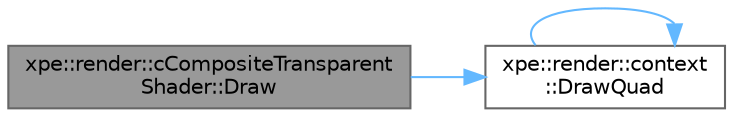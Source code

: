 digraph "xpe::render::cCompositeTransparentShader::Draw"
{
 // LATEX_PDF_SIZE
  bgcolor="transparent";
  edge [fontname=Helvetica,fontsize=10,labelfontname=Helvetica,labelfontsize=10];
  node [fontname=Helvetica,fontsize=10,shape=box,height=0.2,width=0.4];
  rankdir="LR";
  Node1 [id="Node000001",label="xpe::render::cCompositeTransparent\lShader::Draw",height=0.2,width=0.4,color="gray40", fillcolor="grey60", style="filled", fontcolor="black",tooltip=" "];
  Node1 -> Node2 [id="edge3_Node000001_Node000002",color="steelblue1",style="solid",tooltip=" "];
  Node2 [id="Node000002",label="xpe::render::context\l::DrawQuad",height=0.2,width=0.4,color="grey40", fillcolor="white", style="filled",URL="$namespacexpe_1_1render_1_1context.html#a87a2da77de2bea05f299145aa58d7ca5",tooltip=" "];
  Node2 -> Node2 [id="edge4_Node000002_Node000002",color="steelblue1",style="solid",tooltip=" "];
}
